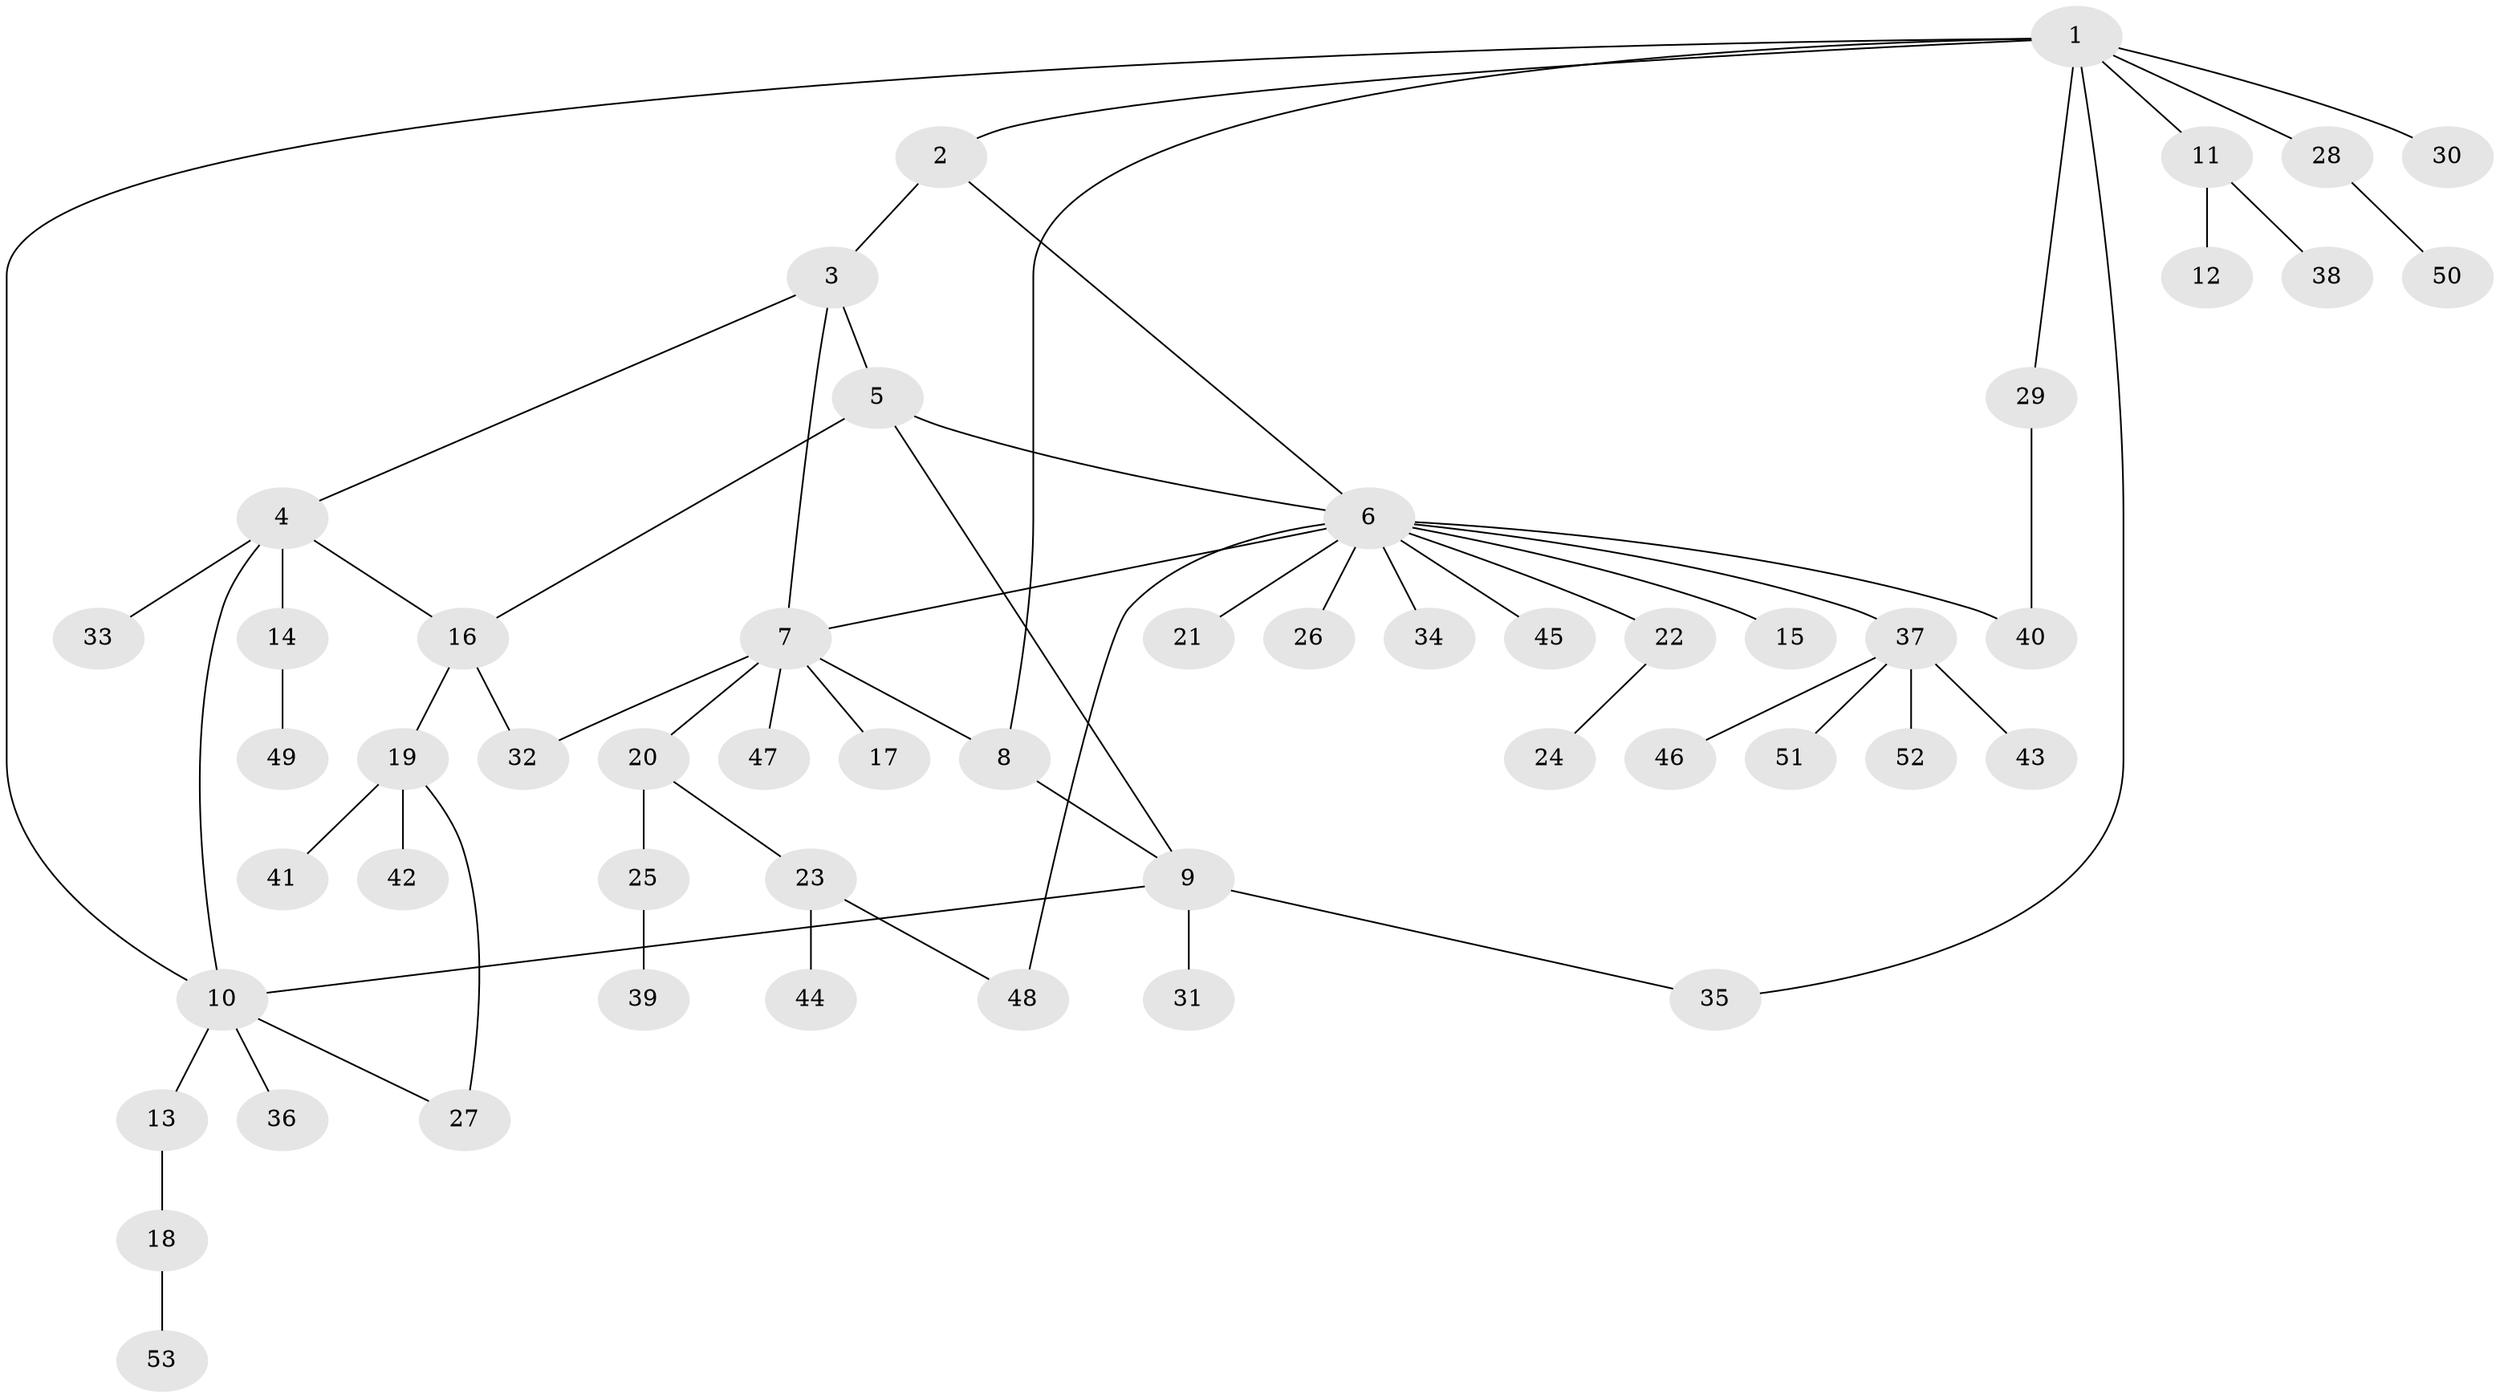 // Generated by graph-tools (version 1.1) at 2025/54/03/09/25 04:54:11]
// undirected, 53 vertices, 64 edges
graph export_dot {
graph [start="1"]
  node [color=gray90,style=filled];
  1;
  2;
  3;
  4;
  5;
  6;
  7;
  8;
  9;
  10;
  11;
  12;
  13;
  14;
  15;
  16;
  17;
  18;
  19;
  20;
  21;
  22;
  23;
  24;
  25;
  26;
  27;
  28;
  29;
  30;
  31;
  32;
  33;
  34;
  35;
  36;
  37;
  38;
  39;
  40;
  41;
  42;
  43;
  44;
  45;
  46;
  47;
  48;
  49;
  50;
  51;
  52;
  53;
  1 -- 2;
  1 -- 8;
  1 -- 10;
  1 -- 11;
  1 -- 28;
  1 -- 29;
  1 -- 30;
  1 -- 35;
  2 -- 3;
  2 -- 6;
  3 -- 4;
  3 -- 5;
  3 -- 7;
  4 -- 10;
  4 -- 14;
  4 -- 16;
  4 -- 33;
  5 -- 6;
  5 -- 9;
  5 -- 16;
  6 -- 7;
  6 -- 15;
  6 -- 21;
  6 -- 22;
  6 -- 26;
  6 -- 34;
  6 -- 37;
  6 -- 40;
  6 -- 45;
  6 -- 48;
  7 -- 8;
  7 -- 17;
  7 -- 20;
  7 -- 32;
  7 -- 47;
  8 -- 9;
  9 -- 10;
  9 -- 31;
  9 -- 35;
  10 -- 13;
  10 -- 27;
  10 -- 36;
  11 -- 12;
  11 -- 38;
  13 -- 18;
  14 -- 49;
  16 -- 19;
  16 -- 32;
  18 -- 53;
  19 -- 27;
  19 -- 41;
  19 -- 42;
  20 -- 23;
  20 -- 25;
  22 -- 24;
  23 -- 44;
  23 -- 48;
  25 -- 39;
  28 -- 50;
  29 -- 40;
  37 -- 43;
  37 -- 46;
  37 -- 51;
  37 -- 52;
}
